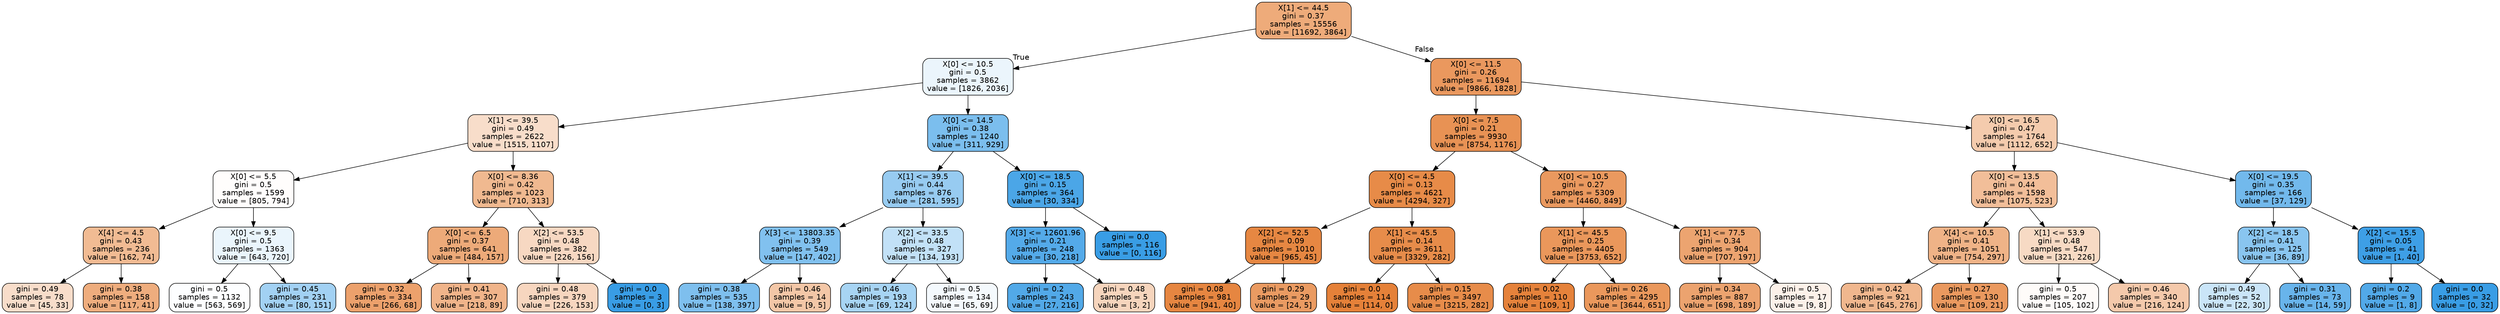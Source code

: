 digraph Tree {
node [shape=box, style="filled, rounded", color="black", fontname=helvetica] ;
edge [fontname=helvetica] ;
0 [label="X[1] <= 44.5\ngini = 0.37\nsamples = 15556\nvalue = [11692, 3864]", fillcolor="#eeab7a"] ;
1 [label="X[0] <= 10.5\ngini = 0.5\nsamples = 3862\nvalue = [1826, 2036]", fillcolor="#ebf5fc"] ;
0 -> 1 [labeldistance=2.5, labelangle=45, headlabel="True"] ;
2 [label="X[1] <= 39.5\ngini = 0.49\nsamples = 2622\nvalue = [1515, 1107]", fillcolor="#f8ddca"] ;
1 -> 2 ;
3 [label="X[0] <= 5.5\ngini = 0.5\nsamples = 1599\nvalue = [805, 794]", fillcolor="#fffdfc"] ;
2 -> 3 ;
4 [label="X[4] <= 4.5\ngini = 0.43\nsamples = 236\nvalue = [162, 74]", fillcolor="#f1bb93"] ;
3 -> 4 ;
5 [label="gini = 0.49\nsamples = 78\nvalue = [45, 33]", fillcolor="#f8ddca"] ;
4 -> 5 ;
6 [label="gini = 0.38\nsamples = 158\nvalue = [117, 41]", fillcolor="#eead7e"] ;
4 -> 6 ;
7 [label="X[0] <= 9.5\ngini = 0.5\nsamples = 1363\nvalue = [643, 720]", fillcolor="#eaf5fc"] ;
3 -> 7 ;
8 [label="gini = 0.5\nsamples = 1132\nvalue = [563, 569]", fillcolor="#fdfeff"] ;
7 -> 8 ;
9 [label="gini = 0.45\nsamples = 231\nvalue = [80, 151]", fillcolor="#a2d1f3"] ;
7 -> 9 ;
10 [label="X[0] <= 8.36\ngini = 0.42\nsamples = 1023\nvalue = [710, 313]", fillcolor="#f0b990"] ;
2 -> 10 ;
11 [label="X[0] <= 6.5\ngini = 0.37\nsamples = 641\nvalue = [484, 157]", fillcolor="#edaa79"] ;
10 -> 11 ;
12 [label="gini = 0.32\nsamples = 334\nvalue = [266, 68]", fillcolor="#eca16c"] ;
11 -> 12 ;
13 [label="gini = 0.41\nsamples = 307\nvalue = [218, 89]", fillcolor="#f0b48a"] ;
11 -> 13 ;
14 [label="X[2] <= 53.5\ngini = 0.48\nsamples = 382\nvalue = [226, 156]", fillcolor="#f7d8c2"] ;
10 -> 14 ;
15 [label="gini = 0.48\nsamples = 379\nvalue = [226, 153]", fillcolor="#f7d6bf"] ;
14 -> 15 ;
16 [label="gini = 0.0\nsamples = 3\nvalue = [0, 3]", fillcolor="#399de5"] ;
14 -> 16 ;
17 [label="X[0] <= 14.5\ngini = 0.38\nsamples = 1240\nvalue = [311, 929]", fillcolor="#7bbeee"] ;
1 -> 17 ;
18 [label="X[1] <= 39.5\ngini = 0.44\nsamples = 876\nvalue = [281, 595]", fillcolor="#97cbf1"] ;
17 -> 18 ;
19 [label="X[3] <= 13803.35\ngini = 0.39\nsamples = 549\nvalue = [147, 402]", fillcolor="#81c1ef"] ;
18 -> 19 ;
20 [label="gini = 0.38\nsamples = 535\nvalue = [138, 397]", fillcolor="#7ebfee"] ;
19 -> 20 ;
21 [label="gini = 0.46\nsamples = 14\nvalue = [9, 5]", fillcolor="#f3c7a7"] ;
19 -> 21 ;
22 [label="X[2] <= 33.5\ngini = 0.48\nsamples = 327\nvalue = [134, 193]", fillcolor="#c2e1f7"] ;
18 -> 22 ;
23 [label="gini = 0.46\nsamples = 193\nvalue = [69, 124]", fillcolor="#a7d4f3"] ;
22 -> 23 ;
24 [label="gini = 0.5\nsamples = 134\nvalue = [65, 69]", fillcolor="#f4f9fd"] ;
22 -> 24 ;
25 [label="X[0] <= 18.5\ngini = 0.15\nsamples = 364\nvalue = [30, 334]", fillcolor="#4ba6e7"] ;
17 -> 25 ;
26 [label="X[3] <= 12601.96\ngini = 0.21\nsamples = 248\nvalue = [30, 218]", fillcolor="#54aae9"] ;
25 -> 26 ;
27 [label="gini = 0.2\nsamples = 243\nvalue = [27, 216]", fillcolor="#52a9e8"] ;
26 -> 27 ;
28 [label="gini = 0.48\nsamples = 5\nvalue = [3, 2]", fillcolor="#f6d5bd"] ;
26 -> 28 ;
29 [label="gini = 0.0\nsamples = 116\nvalue = [0, 116]", fillcolor="#399de5"] ;
25 -> 29 ;
30 [label="X[0] <= 11.5\ngini = 0.26\nsamples = 11694\nvalue = [9866, 1828]", fillcolor="#ea985e"] ;
0 -> 30 [labeldistance=2.5, labelangle=-45, headlabel="False"] ;
31 [label="X[0] <= 7.5\ngini = 0.21\nsamples = 9930\nvalue = [8754, 1176]", fillcolor="#e89254"] ;
30 -> 31 ;
32 [label="X[0] <= 4.5\ngini = 0.13\nsamples = 4621\nvalue = [4294, 327]", fillcolor="#e78b48"] ;
31 -> 32 ;
33 [label="X[2] <= 52.5\ngini = 0.09\nsamples = 1010\nvalue = [965, 45]", fillcolor="#e68742"] ;
32 -> 33 ;
34 [label="gini = 0.08\nsamples = 981\nvalue = [941, 40]", fillcolor="#e68641"] ;
33 -> 34 ;
35 [label="gini = 0.29\nsamples = 29\nvalue = [24, 5]", fillcolor="#ea9b62"] ;
33 -> 35 ;
36 [label="X[1] <= 45.5\ngini = 0.14\nsamples = 3611\nvalue = [3329, 282]", fillcolor="#e78c4a"] ;
32 -> 36 ;
37 [label="gini = 0.0\nsamples = 114\nvalue = [114, 0]", fillcolor="#e58139"] ;
36 -> 37 ;
38 [label="gini = 0.15\nsamples = 3497\nvalue = [3215, 282]", fillcolor="#e78c4a"] ;
36 -> 38 ;
39 [label="X[0] <= 10.5\ngini = 0.27\nsamples = 5309\nvalue = [4460, 849]", fillcolor="#ea995f"] ;
31 -> 39 ;
40 [label="X[1] <= 45.5\ngini = 0.25\nsamples = 4405\nvalue = [3753, 652]", fillcolor="#ea975b"] ;
39 -> 40 ;
41 [label="gini = 0.02\nsamples = 110\nvalue = [109, 1]", fillcolor="#e5823b"] ;
40 -> 41 ;
42 [label="gini = 0.26\nsamples = 4295\nvalue = [3644, 651]", fillcolor="#ea985c"] ;
40 -> 42 ;
43 [label="X[1] <= 77.5\ngini = 0.34\nsamples = 904\nvalue = [707, 197]", fillcolor="#eca470"] ;
39 -> 43 ;
44 [label="gini = 0.34\nsamples = 887\nvalue = [698, 189]", fillcolor="#eca36f"] ;
43 -> 44 ;
45 [label="gini = 0.5\nsamples = 17\nvalue = [9, 8]", fillcolor="#fcf1e9"] ;
43 -> 45 ;
46 [label="X[0] <= 16.5\ngini = 0.47\nsamples = 1764\nvalue = [1112, 652]", fillcolor="#f4cbad"] ;
30 -> 46 ;
47 [label="X[0] <= 13.5\ngini = 0.44\nsamples = 1598\nvalue = [1075, 523]", fillcolor="#f2be99"] ;
46 -> 47 ;
48 [label="X[4] <= 10.5\ngini = 0.41\nsamples = 1051\nvalue = [754, 297]", fillcolor="#efb387"] ;
47 -> 48 ;
49 [label="gini = 0.42\nsamples = 921\nvalue = [645, 276]", fillcolor="#f0b78e"] ;
48 -> 49 ;
50 [label="gini = 0.27\nsamples = 130\nvalue = [109, 21]", fillcolor="#ea995f"] ;
48 -> 50 ;
51 [label="X[1] <= 53.9\ngini = 0.48\nsamples = 547\nvalue = [321, 226]", fillcolor="#f7dac4"] ;
47 -> 51 ;
52 [label="gini = 0.5\nsamples = 207\nvalue = [105, 102]", fillcolor="#fefbf9"] ;
51 -> 52 ;
53 [label="gini = 0.46\nsamples = 340\nvalue = [216, 124]", fillcolor="#f4c9ab"] ;
51 -> 53 ;
54 [label="X[0] <= 19.5\ngini = 0.35\nsamples = 166\nvalue = [37, 129]", fillcolor="#72b9ec"] ;
46 -> 54 ;
55 [label="X[2] <= 18.5\ngini = 0.41\nsamples = 125\nvalue = [36, 89]", fillcolor="#89c5f0"] ;
54 -> 55 ;
56 [label="gini = 0.49\nsamples = 52\nvalue = [22, 30]", fillcolor="#cae5f8"] ;
55 -> 56 ;
57 [label="gini = 0.31\nsamples = 73\nvalue = [14, 59]", fillcolor="#68b4eb"] ;
55 -> 57 ;
58 [label="X[2] <= 15.5\ngini = 0.05\nsamples = 41\nvalue = [1, 40]", fillcolor="#3e9fe6"] ;
54 -> 58 ;
59 [label="gini = 0.2\nsamples = 9\nvalue = [1, 8]", fillcolor="#52a9e8"] ;
58 -> 59 ;
60 [label="gini = 0.0\nsamples = 32\nvalue = [0, 32]", fillcolor="#399de5"] ;
58 -> 60 ;
}